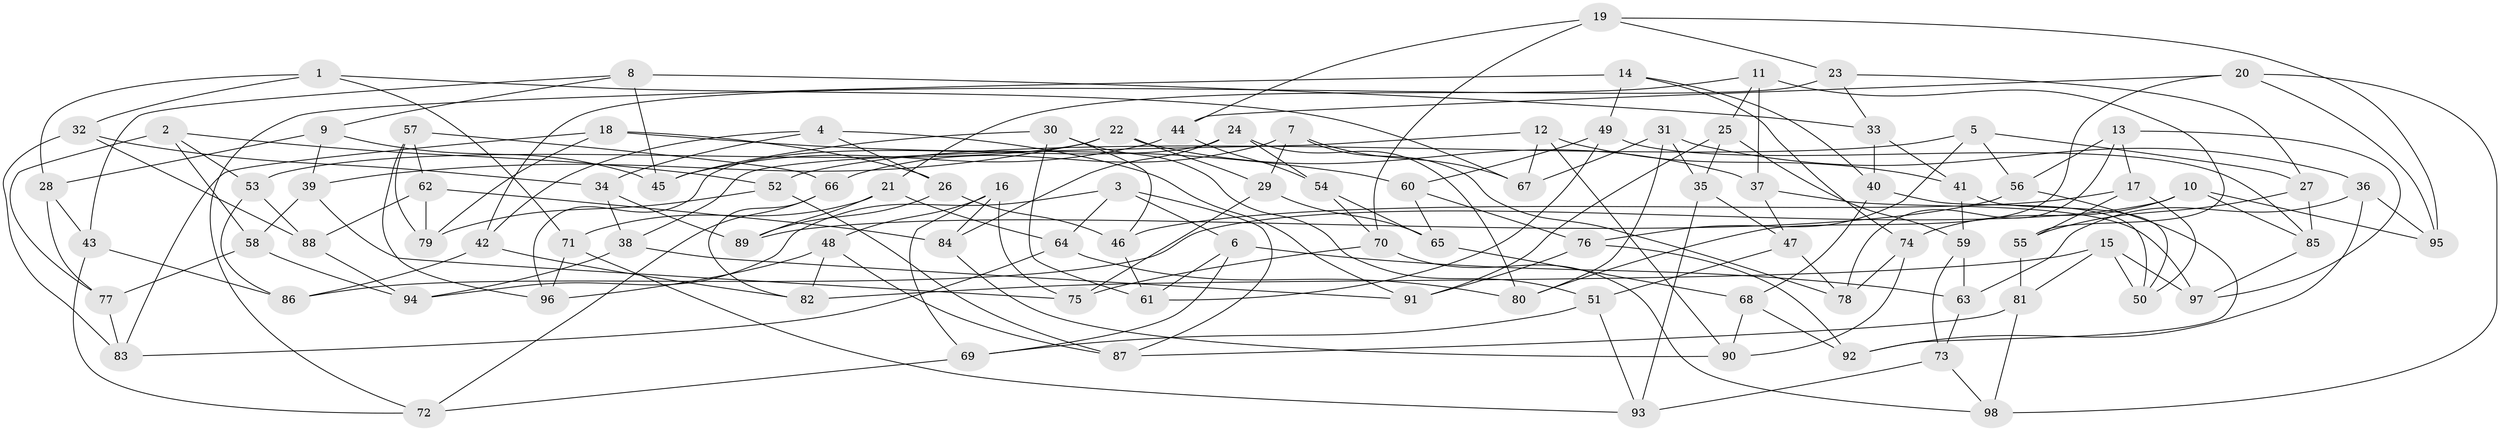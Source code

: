 // coarse degree distribution, {4: 0.5102040816326531, 6: 0.10204081632653061, 7: 0.061224489795918366, 5: 0.14285714285714285, 3: 0.10204081632653061, 2: 0.02040816326530612, 9: 0.04081632653061224, 11: 0.02040816326530612}
// Generated by graph-tools (version 1.1) at 2025/01/03/04/25 22:01:06]
// undirected, 98 vertices, 196 edges
graph export_dot {
graph [start="1"]
  node [color=gray90,style=filled];
  1;
  2;
  3;
  4;
  5;
  6;
  7;
  8;
  9;
  10;
  11;
  12;
  13;
  14;
  15;
  16;
  17;
  18;
  19;
  20;
  21;
  22;
  23;
  24;
  25;
  26;
  27;
  28;
  29;
  30;
  31;
  32;
  33;
  34;
  35;
  36;
  37;
  38;
  39;
  40;
  41;
  42;
  43;
  44;
  45;
  46;
  47;
  48;
  49;
  50;
  51;
  52;
  53;
  54;
  55;
  56;
  57;
  58;
  59;
  60;
  61;
  62;
  63;
  64;
  65;
  66;
  67;
  68;
  69;
  70;
  71;
  72;
  73;
  74;
  75;
  76;
  77;
  78;
  79;
  80;
  81;
  82;
  83;
  84;
  85;
  86;
  87;
  88;
  89;
  90;
  91;
  92;
  93;
  94;
  95;
  96;
  97;
  98;
  1 -- 67;
  1 -- 71;
  1 -- 32;
  1 -- 28;
  2 -- 53;
  2 -- 77;
  2 -- 52;
  2 -- 58;
  3 -- 64;
  3 -- 6;
  3 -- 87;
  3 -- 94;
  4 -- 34;
  4 -- 26;
  4 -- 42;
  4 -- 91;
  5 -- 27;
  5 -- 52;
  5 -- 76;
  5 -- 56;
  6 -- 63;
  6 -- 69;
  6 -- 61;
  7 -- 29;
  7 -- 67;
  7 -- 66;
  7 -- 78;
  8 -- 9;
  8 -- 45;
  8 -- 33;
  8 -- 43;
  9 -- 39;
  9 -- 45;
  9 -- 28;
  10 -- 95;
  10 -- 86;
  10 -- 85;
  10 -- 74;
  11 -- 55;
  11 -- 25;
  11 -- 21;
  11 -- 37;
  12 -- 90;
  12 -- 38;
  12 -- 41;
  12 -- 67;
  13 -- 17;
  13 -- 97;
  13 -- 56;
  13 -- 78;
  14 -- 49;
  14 -- 40;
  14 -- 72;
  14 -- 74;
  15 -- 82;
  15 -- 81;
  15 -- 50;
  15 -- 97;
  16 -- 84;
  16 -- 75;
  16 -- 69;
  16 -- 48;
  17 -- 46;
  17 -- 55;
  17 -- 50;
  18 -- 26;
  18 -- 60;
  18 -- 83;
  18 -- 79;
  19 -- 70;
  19 -- 23;
  19 -- 95;
  19 -- 44;
  20 -- 44;
  20 -- 95;
  20 -- 98;
  20 -- 80;
  21 -- 71;
  21 -- 64;
  21 -- 89;
  22 -- 39;
  22 -- 29;
  22 -- 37;
  22 -- 53;
  23 -- 42;
  23 -- 33;
  23 -- 27;
  24 -- 84;
  24 -- 80;
  24 -- 96;
  24 -- 54;
  25 -- 59;
  25 -- 91;
  25 -- 35;
  26 -- 46;
  26 -- 89;
  27 -- 55;
  27 -- 85;
  28 -- 43;
  28 -- 77;
  29 -- 75;
  29 -- 65;
  30 -- 46;
  30 -- 51;
  30 -- 45;
  30 -- 61;
  31 -- 36;
  31 -- 35;
  31 -- 67;
  31 -- 80;
  32 -- 83;
  32 -- 88;
  32 -- 34;
  33 -- 41;
  33 -- 40;
  34 -- 38;
  34 -- 89;
  35 -- 47;
  35 -- 93;
  36 -- 92;
  36 -- 63;
  36 -- 95;
  37 -- 97;
  37 -- 47;
  38 -- 94;
  38 -- 91;
  39 -- 58;
  39 -- 75;
  40 -- 50;
  40 -- 68;
  41 -- 59;
  41 -- 50;
  42 -- 82;
  42 -- 86;
  43 -- 86;
  43 -- 72;
  44 -- 45;
  44 -- 54;
  46 -- 61;
  47 -- 51;
  47 -- 78;
  48 -- 82;
  48 -- 96;
  48 -- 87;
  49 -- 85;
  49 -- 61;
  49 -- 60;
  51 -- 69;
  51 -- 93;
  52 -- 79;
  52 -- 87;
  53 -- 88;
  53 -- 86;
  54 -- 65;
  54 -- 70;
  55 -- 81;
  56 -- 92;
  56 -- 89;
  57 -- 62;
  57 -- 79;
  57 -- 96;
  57 -- 66;
  58 -- 77;
  58 -- 94;
  59 -- 73;
  59 -- 63;
  60 -- 76;
  60 -- 65;
  62 -- 79;
  62 -- 88;
  62 -- 84;
  63 -- 73;
  64 -- 83;
  64 -- 80;
  65 -- 68;
  66 -- 82;
  66 -- 72;
  68 -- 92;
  68 -- 90;
  69 -- 72;
  70 -- 98;
  70 -- 75;
  71 -- 93;
  71 -- 96;
  73 -- 93;
  73 -- 98;
  74 -- 90;
  74 -- 78;
  76 -- 92;
  76 -- 91;
  77 -- 83;
  81 -- 87;
  81 -- 98;
  84 -- 90;
  85 -- 97;
  88 -- 94;
}
